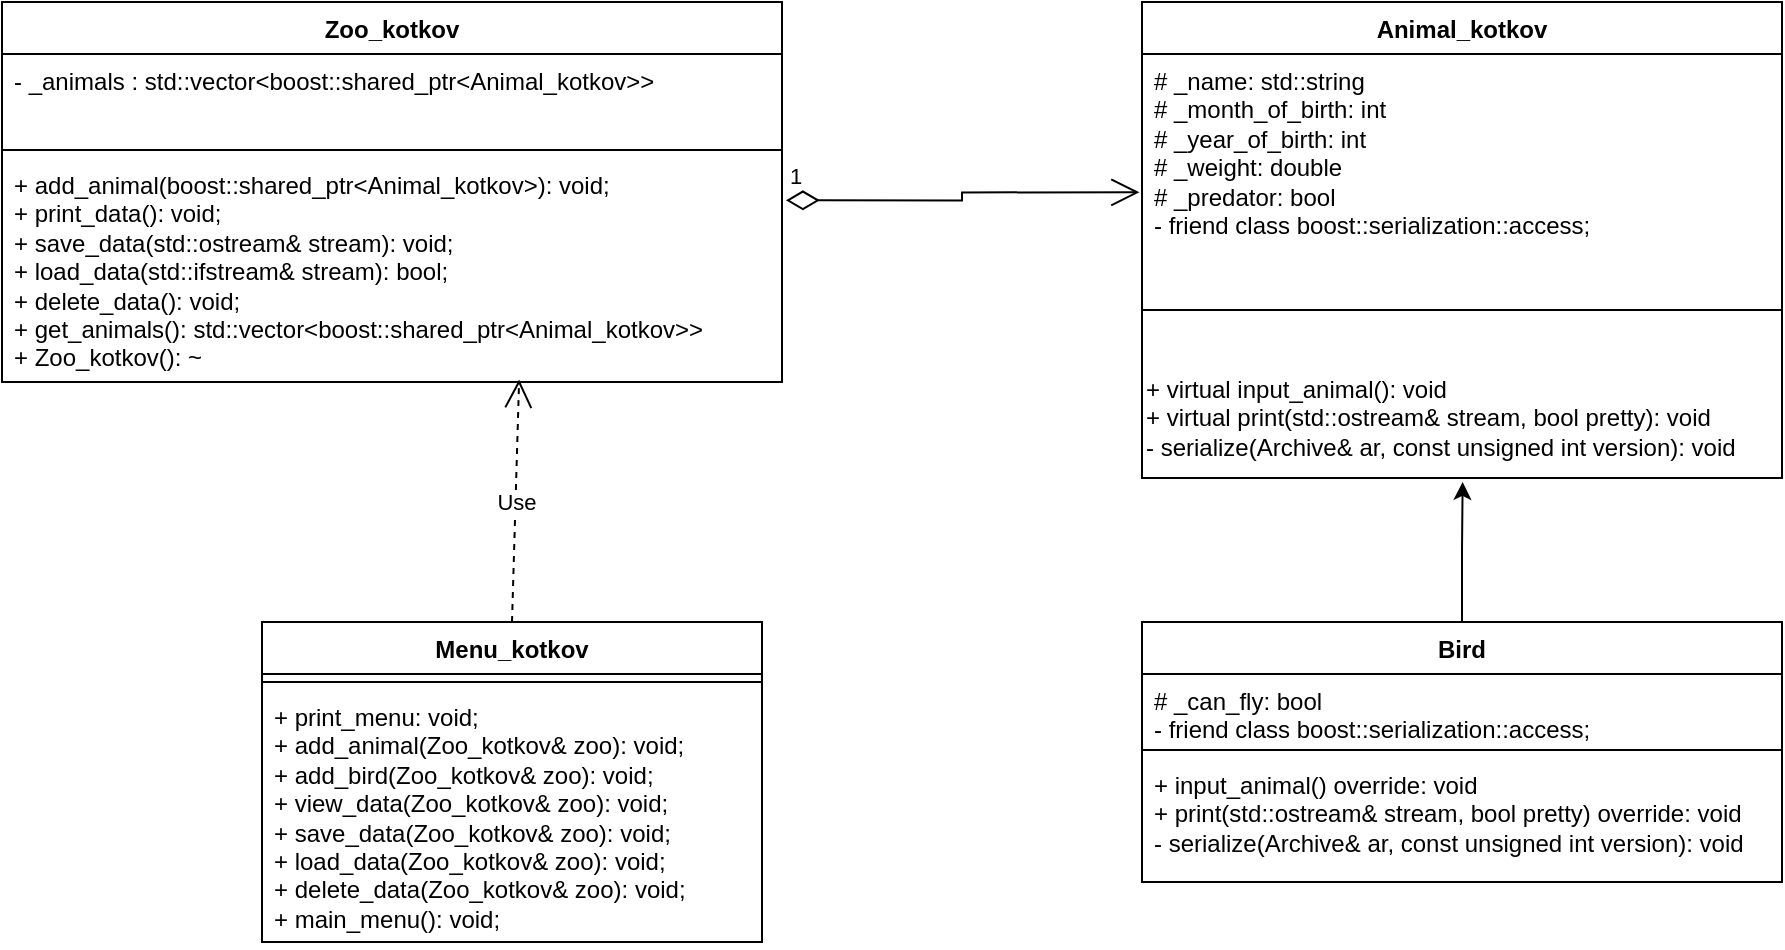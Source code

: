 <mxfile version="24.7.16">
  <diagram name="Страница — 1" id="oP-W5sQoeL-hIYbtbnWb">
    <mxGraphModel dx="2117" dy="567" grid="1" gridSize="10" guides="1" tooltips="1" connect="1" arrows="1" fold="1" page="1" pageScale="1" pageWidth="827" pageHeight="1169" math="0" shadow="0">
      <root>
        <mxCell id="0" />
        <mxCell id="1" parent="0" />
        <mxCell id="FPa5NNiCb6RjS_OtjEjF-9" value="Animal_kotkov" style="swimlane;fontStyle=1;align=center;verticalAlign=top;childLayout=stackLayout;horizontal=1;startSize=26;horizontalStack=0;resizeParent=1;resizeParentMax=0;resizeLast=0;collapsible=1;marginBottom=0;whiteSpace=wrap;html=1;" vertex="1" parent="1">
          <mxGeometry x="370" y="70" width="320" height="238" as="geometry" />
        </mxCell>
        <mxCell id="FPa5NNiCb6RjS_OtjEjF-10" value="# _name: std::string&lt;div&gt;# _month_of_birth: int&lt;/div&gt;&lt;div&gt;# _year_of_birth: int&lt;/div&gt;&lt;div&gt;# _weight: double&lt;/div&gt;&lt;div&gt;# _predator: bool&lt;/div&gt;&lt;div&gt;-&amp;nbsp;friend class boost::serialization::access;&lt;/div&gt;" style="text;strokeColor=none;fillColor=none;align=left;verticalAlign=top;spacingLeft=4;spacingRight=4;overflow=hidden;rotatable=0;points=[[0,0.5],[1,0.5]];portConstraint=eastwest;whiteSpace=wrap;html=1;" vertex="1" parent="FPa5NNiCb6RjS_OtjEjF-9">
          <mxGeometry y="26" width="320" height="104" as="geometry" />
        </mxCell>
        <mxCell id="FPa5NNiCb6RjS_OtjEjF-11" value="" style="line;strokeWidth=1;fillColor=none;align=left;verticalAlign=middle;spacingTop=-1;spacingLeft=3;spacingRight=3;rotatable=0;labelPosition=right;points=[];portConstraint=eastwest;strokeColor=inherit;" vertex="1" parent="FPa5NNiCb6RjS_OtjEjF-9">
          <mxGeometry y="130" width="320" height="48" as="geometry" />
        </mxCell>
        <mxCell id="FPa5NNiCb6RjS_OtjEjF-15" value="+ virtual input_animal(): void&lt;div&gt;+ virtual print(std::ostream&amp;amp; stream, bool pretty): void&lt;/div&gt;&lt;div&gt;- serialize(Archive&amp;amp; ar, const unsigned int version): void&lt;/div&gt;" style="text;html=1;align=left;verticalAlign=middle;resizable=0;points=[];autosize=1;strokeColor=none;fillColor=none;" vertex="1" parent="FPa5NNiCb6RjS_OtjEjF-9">
          <mxGeometry y="178" width="320" height="60" as="geometry" />
        </mxCell>
        <mxCell id="FPa5NNiCb6RjS_OtjEjF-20" value="Bird" style="swimlane;fontStyle=1;align=center;verticalAlign=top;childLayout=stackLayout;horizontal=1;startSize=26;horizontalStack=0;resizeParent=1;resizeParentMax=0;resizeLast=0;collapsible=1;marginBottom=0;whiteSpace=wrap;html=1;" vertex="1" parent="1">
          <mxGeometry x="370" y="380" width="320" height="130" as="geometry" />
        </mxCell>
        <mxCell id="FPa5NNiCb6RjS_OtjEjF-21" value="# _can_fly: bool&lt;div&gt;-&amp;nbsp;friend class boost::serialization::access;&lt;/div&gt;" style="text;strokeColor=none;fillColor=none;align=left;verticalAlign=top;spacingLeft=4;spacingRight=4;overflow=hidden;rotatable=0;points=[[0,0.5],[1,0.5]];portConstraint=eastwest;whiteSpace=wrap;html=1;" vertex="1" parent="FPa5NNiCb6RjS_OtjEjF-20">
          <mxGeometry y="26" width="320" height="34" as="geometry" />
        </mxCell>
        <mxCell id="FPa5NNiCb6RjS_OtjEjF-22" value="" style="line;strokeWidth=1;fillColor=none;align=left;verticalAlign=middle;spacingTop=-1;spacingLeft=3;spacingRight=3;rotatable=0;labelPosition=right;points=[];portConstraint=eastwest;strokeColor=inherit;" vertex="1" parent="FPa5NNiCb6RjS_OtjEjF-20">
          <mxGeometry y="60" width="320" height="8" as="geometry" />
        </mxCell>
        <mxCell id="FPa5NNiCb6RjS_OtjEjF-23" value="+ input_animal() override: void&lt;div&gt;+ print(std::ostream&amp;amp; stream, bool pretty) override: void&lt;/div&gt;&lt;div&gt;&lt;span style=&quot;text-wrap: nowrap;&quot;&gt;- serialize(Archive&amp;amp; ar, const unsigned int version): void&lt;/span&gt;&lt;br&gt;&lt;/div&gt;" style="text;strokeColor=none;fillColor=none;align=left;verticalAlign=top;spacingLeft=4;spacingRight=4;overflow=hidden;rotatable=0;points=[[0,0.5],[1,0.5]];portConstraint=eastwest;whiteSpace=wrap;html=1;" vertex="1" parent="FPa5NNiCb6RjS_OtjEjF-20">
          <mxGeometry y="68" width="320" height="62" as="geometry" />
        </mxCell>
        <mxCell id="FPa5NNiCb6RjS_OtjEjF-24" value="Zoo_kotkov" style="swimlane;fontStyle=1;align=center;verticalAlign=top;childLayout=stackLayout;horizontal=1;startSize=26;horizontalStack=0;resizeParent=1;resizeParentMax=0;resizeLast=0;collapsible=1;marginBottom=0;whiteSpace=wrap;html=1;" vertex="1" parent="1">
          <mxGeometry x="-200" y="70" width="390" height="190" as="geometry" />
        </mxCell>
        <mxCell id="FPa5NNiCb6RjS_OtjEjF-25" value="- _animals : std::vector&amp;lt;boost::shared_ptr&amp;lt;Animal_kotkov&amp;gt;&amp;gt;&lt;div&gt;&lt;br&gt;&lt;/div&gt;" style="text;strokeColor=none;fillColor=none;align=left;verticalAlign=top;spacingLeft=4;spacingRight=4;overflow=hidden;rotatable=0;points=[[0,0.5],[1,0.5]];portConstraint=eastwest;whiteSpace=wrap;html=1;" vertex="1" parent="FPa5NNiCb6RjS_OtjEjF-24">
          <mxGeometry y="26" width="390" height="44" as="geometry" />
        </mxCell>
        <mxCell id="FPa5NNiCb6RjS_OtjEjF-26" value="" style="line;strokeWidth=1;fillColor=none;align=left;verticalAlign=middle;spacingTop=-1;spacingLeft=3;spacingRight=3;rotatable=0;labelPosition=right;points=[];portConstraint=eastwest;strokeColor=inherit;" vertex="1" parent="FPa5NNiCb6RjS_OtjEjF-24">
          <mxGeometry y="70" width="390" height="8" as="geometry" />
        </mxCell>
        <mxCell id="FPa5NNiCb6RjS_OtjEjF-27" value="+ add_animal(boost::shared_ptr&amp;lt;Animal_kotkov&amp;gt;): void;&lt;div&gt;+ print_data(): void;&lt;/div&gt;&lt;div&gt;+ save_data(std::ostream&amp;amp; stream): void;&lt;/div&gt;&lt;div&gt;+ load_data(std::ifstream&amp;amp; stream): bool;&lt;/div&gt;&lt;div&gt;+ delete_data(): void;&lt;/div&gt;&lt;div&gt;+ get_animals(): std::vector&amp;lt;boost::shared_ptr&amp;lt;Animal_kotkov&amp;gt;&amp;gt;&lt;/div&gt;&lt;div&gt;+ Zoo_kotkov(): ~&lt;/div&gt;" style="text;strokeColor=none;fillColor=none;align=left;verticalAlign=top;spacingLeft=4;spacingRight=4;overflow=hidden;rotatable=0;points=[[0,0.5],[1,0.5]];portConstraint=eastwest;whiteSpace=wrap;html=1;" vertex="1" parent="FPa5NNiCb6RjS_OtjEjF-24">
          <mxGeometry y="78" width="390" height="112" as="geometry" />
        </mxCell>
        <mxCell id="FPa5NNiCb6RjS_OtjEjF-38" style="edgeStyle=orthogonalEdgeStyle;rounded=0;orthogonalLoop=1;jettySize=auto;html=1;entryX=0.501;entryY=1.033;entryDx=0;entryDy=0;entryPerimeter=0;" edge="1" parent="1" source="FPa5NNiCb6RjS_OtjEjF-20" target="FPa5NNiCb6RjS_OtjEjF-15">
          <mxGeometry relative="1" as="geometry" />
        </mxCell>
        <mxCell id="FPa5NNiCb6RjS_OtjEjF-40" value="1" style="endArrow=open;html=1;endSize=12;startArrow=diamondThin;startSize=14;startFill=0;edgeStyle=orthogonalEdgeStyle;align=left;verticalAlign=bottom;rounded=0;exitX=1.005;exitY=0.189;exitDx=0;exitDy=0;exitPerimeter=0;entryX=-0.004;entryY=0.665;entryDx=0;entryDy=0;entryPerimeter=0;" edge="1" parent="1" source="FPa5NNiCb6RjS_OtjEjF-27" target="FPa5NNiCb6RjS_OtjEjF-10">
          <mxGeometry x="-1" y="3" relative="1" as="geometry">
            <mxPoint x="200" y="170" as="sourcePoint" />
            <mxPoint x="360" y="170" as="targetPoint" />
          </mxGeometry>
        </mxCell>
        <mxCell id="FPa5NNiCb6RjS_OtjEjF-41" value="Menu_kotkov&lt;div&gt;&lt;br&gt;&lt;/div&gt;" style="swimlane;fontStyle=1;align=center;verticalAlign=top;childLayout=stackLayout;horizontal=1;startSize=26;horizontalStack=0;resizeParent=1;resizeParentMax=0;resizeLast=0;collapsible=1;marginBottom=0;whiteSpace=wrap;html=1;" vertex="1" parent="1">
          <mxGeometry x="-70" y="380" width="250" height="160" as="geometry" />
        </mxCell>
        <mxCell id="FPa5NNiCb6RjS_OtjEjF-43" value="" style="line;strokeWidth=1;fillColor=none;align=left;verticalAlign=middle;spacingTop=-1;spacingLeft=3;spacingRight=3;rotatable=0;labelPosition=right;points=[];portConstraint=eastwest;strokeColor=inherit;" vertex="1" parent="FPa5NNiCb6RjS_OtjEjF-41">
          <mxGeometry y="26" width="250" height="8" as="geometry" />
        </mxCell>
        <mxCell id="FPa5NNiCb6RjS_OtjEjF-44" value="+ print_menu: void;&lt;div&gt;+ add_animal(Zoo_kotkov&amp;amp; zoo): void;&lt;/div&gt;&lt;div&gt;+ add_bird(Zoo_kotkov&amp;amp; zoo): void;&lt;/div&gt;&lt;div&gt;+ view_data(Zoo_kotkov&amp;amp; zoo): void;&lt;/div&gt;&lt;div&gt;+ save_data(Zoo_kotkov&amp;amp; zoo): void;&lt;/div&gt;&lt;div&gt;+ load_data(Zoo_kotkov&amp;amp; zoo): void;&lt;/div&gt;&lt;div&gt;+ delete_data(Zoo_kotkov&amp;amp; zoo): void;&lt;/div&gt;&lt;div&gt;+ main_menu(): void;&lt;/div&gt;" style="text;strokeColor=none;fillColor=none;align=left;verticalAlign=top;spacingLeft=4;spacingRight=4;overflow=hidden;rotatable=0;points=[[0,0.5],[1,0.5]];portConstraint=eastwest;whiteSpace=wrap;html=1;" vertex="1" parent="FPa5NNiCb6RjS_OtjEjF-41">
          <mxGeometry y="34" width="250" height="126" as="geometry" />
        </mxCell>
        <mxCell id="FPa5NNiCb6RjS_OtjEjF-45" value="Use" style="endArrow=open;endSize=12;dashed=1;html=1;rounded=0;entryX=0.663;entryY=0.989;entryDx=0;entryDy=0;entryPerimeter=0;exitX=0.5;exitY=0;exitDx=0;exitDy=0;" edge="1" parent="1" source="FPa5NNiCb6RjS_OtjEjF-41" target="FPa5NNiCb6RjS_OtjEjF-27">
          <mxGeometry width="160" relative="1" as="geometry">
            <mxPoint x="20" y="330" as="sourcePoint" />
            <mxPoint x="180" y="330" as="targetPoint" />
          </mxGeometry>
        </mxCell>
      </root>
    </mxGraphModel>
  </diagram>
</mxfile>
